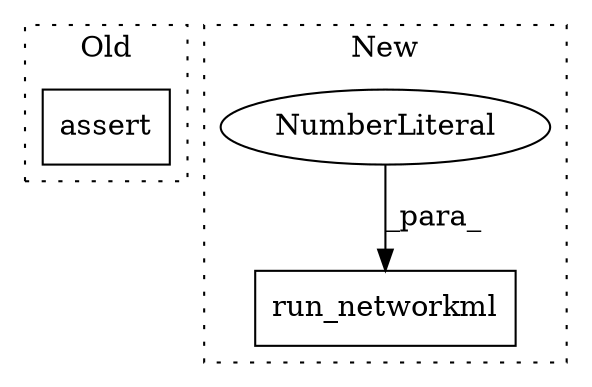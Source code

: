 digraph G {
subgraph cluster0 {
1 [label="assert" a="6" s="1414" l="7" shape="box"];
label = "Old";
style="dotted";
}
subgraph cluster1 {
2 [label="run_networkml" a="32" s="1493,1549" l="14,1" shape="box"];
3 [label="NumberLiteral" a="34" s="1548" l="1" shape="ellipse"];
label = "New";
style="dotted";
}
3 -> 2 [label="_para_"];
}